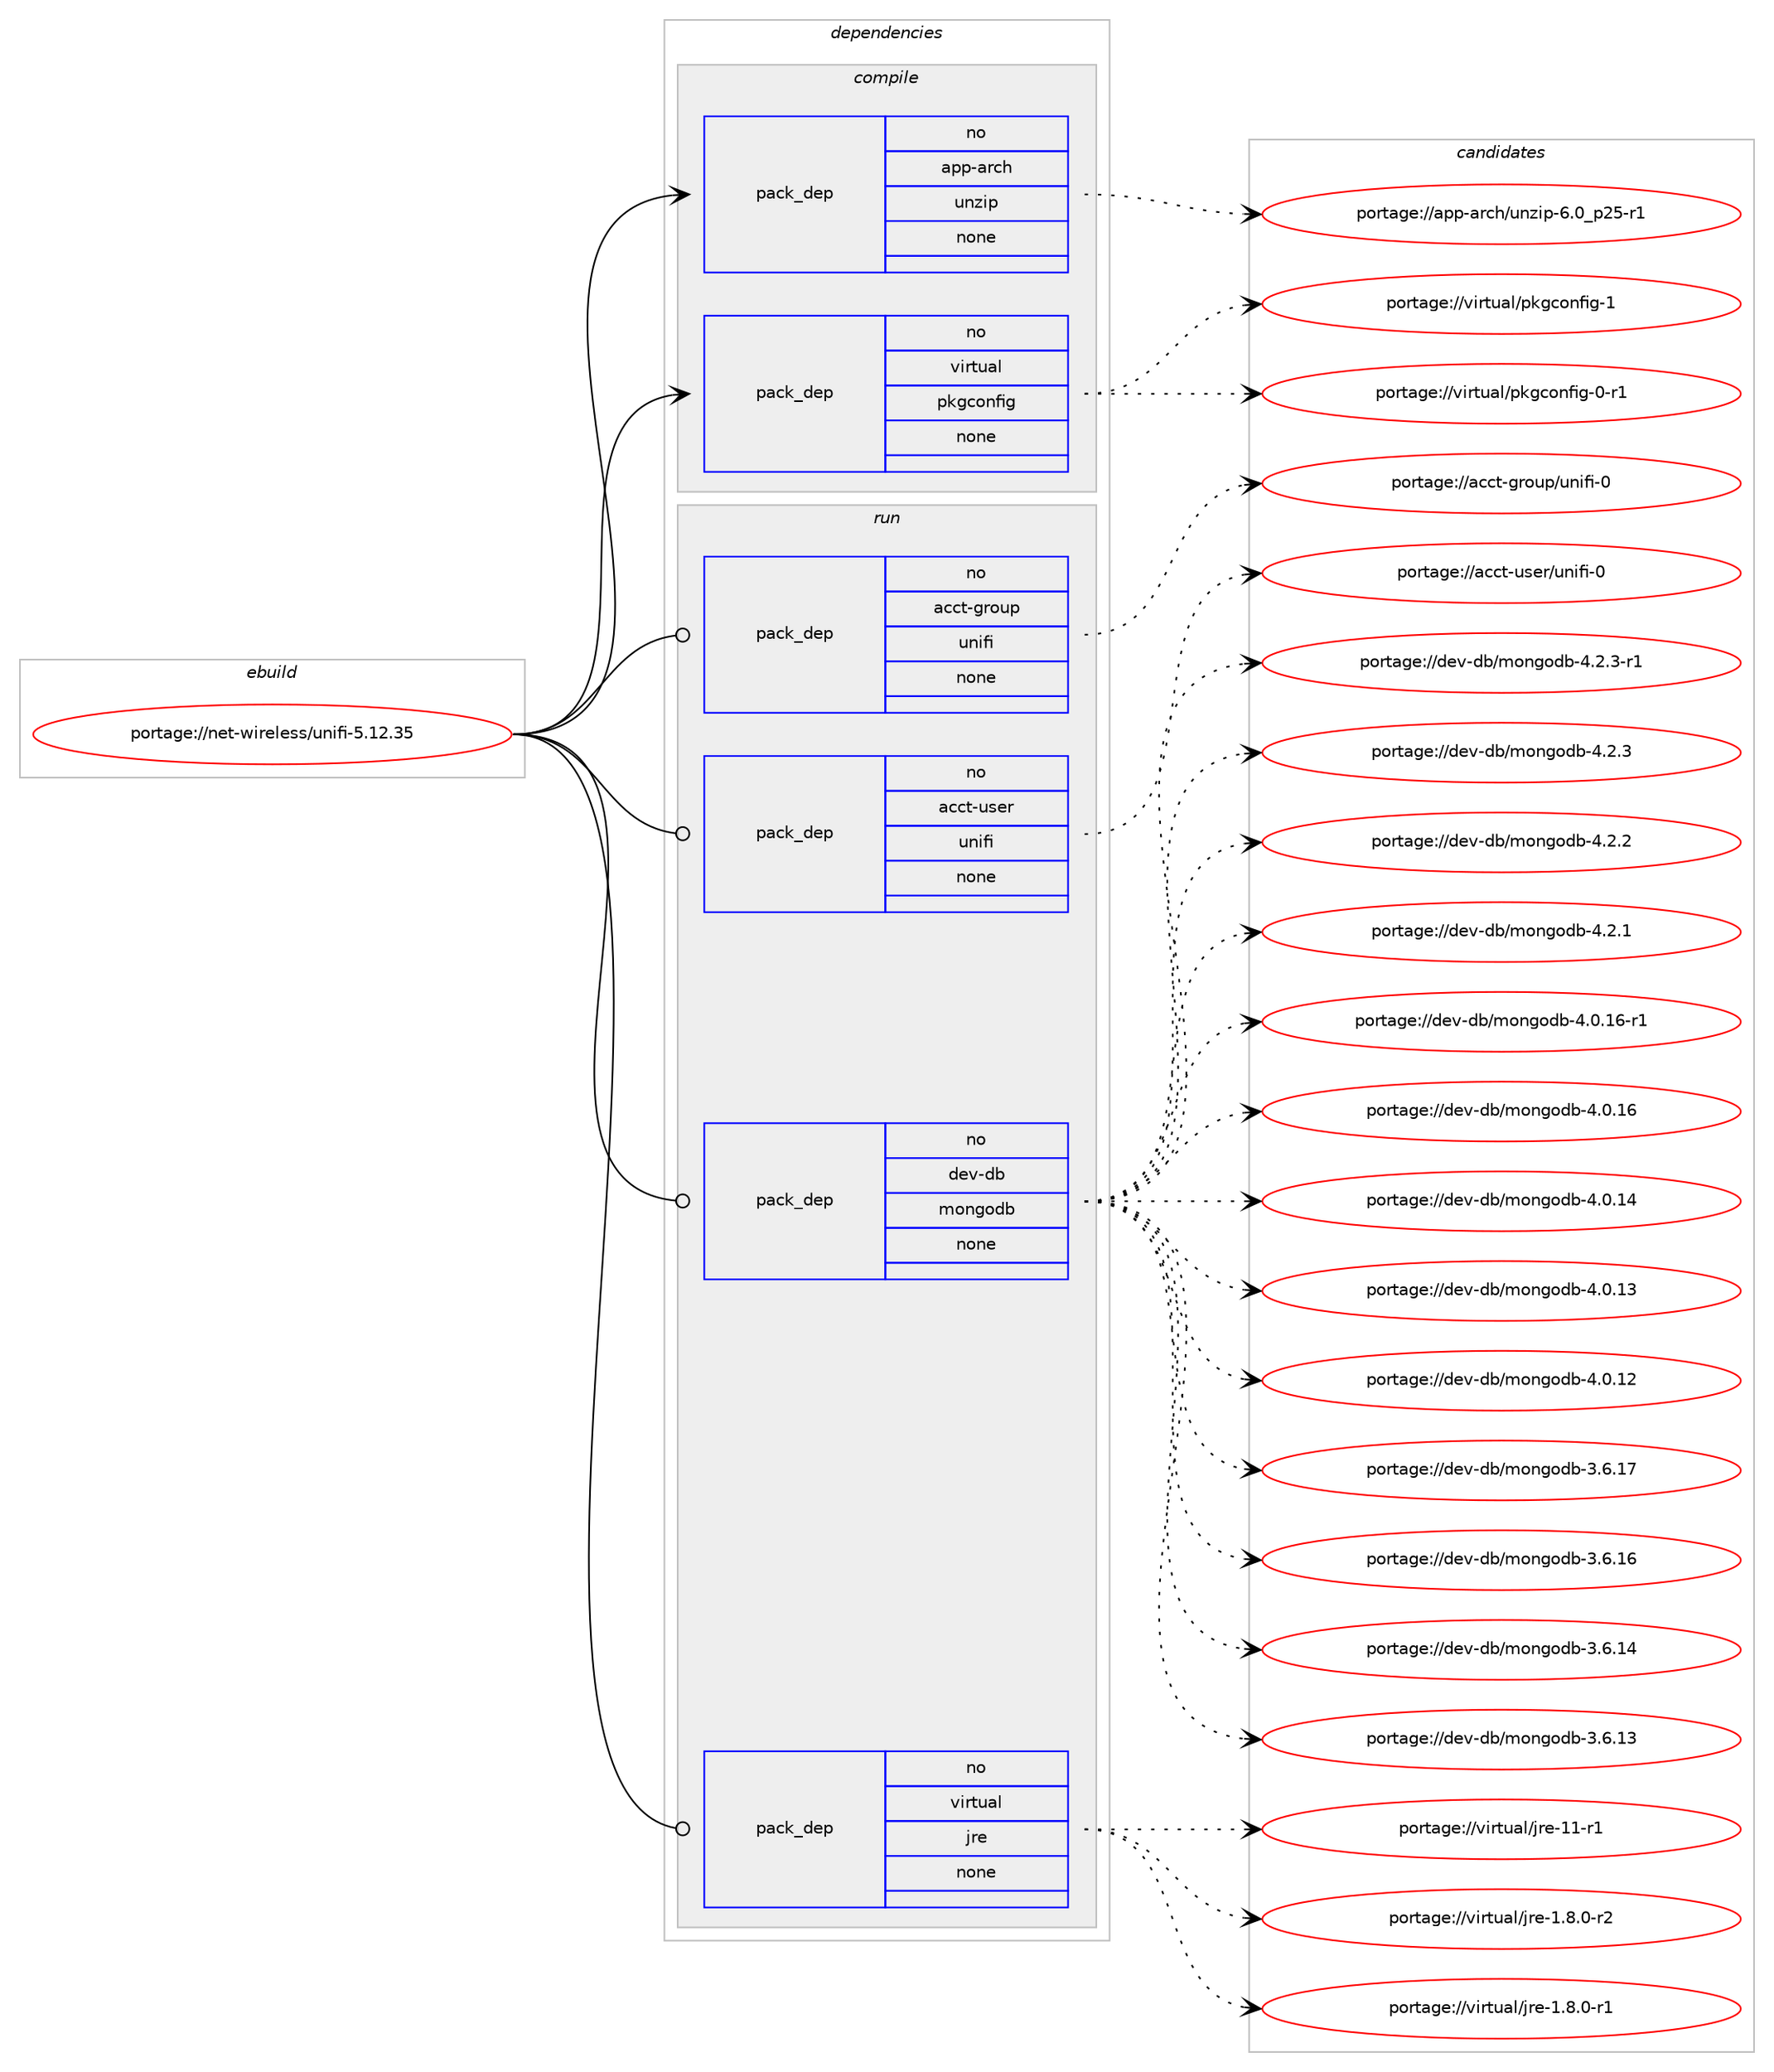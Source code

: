 digraph prolog {

# *************
# Graph options
# *************

newrank=true;
concentrate=true;
compound=true;
graph [rankdir=LR,fontname=Helvetica,fontsize=10,ranksep=1.5];#, ranksep=2.5, nodesep=0.2];
edge  [arrowhead=vee];
node  [fontname=Helvetica,fontsize=10];

# **********
# The ebuild
# **********

subgraph cluster_leftcol {
color=gray;
rank=same;
label=<<i>ebuild</i>>;
id [label="portage://net-wireless/unifi-5.12.35", color=red, width=4, href="../net-wireless/unifi-5.12.35.svg"];
}

# ****************
# The dependencies
# ****************

subgraph cluster_midcol {
color=gray;
label=<<i>dependencies</i>>;
subgraph cluster_compile {
fillcolor="#eeeeee";
style=filled;
label=<<i>compile</i>>;
subgraph pack10060 {
dependency12250 [label=<<TABLE BORDER="0" CELLBORDER="1" CELLSPACING="0" CELLPADDING="4" WIDTH="220"><TR><TD ROWSPAN="6" CELLPADDING="30">pack_dep</TD></TR><TR><TD WIDTH="110">no</TD></TR><TR><TD>app-arch</TD></TR><TR><TD>unzip</TD></TR><TR><TD>none</TD></TR><TR><TD></TD></TR></TABLE>>, shape=none, color=blue];
}
id:e -> dependency12250:w [weight=20,style="solid",arrowhead="vee"];
subgraph pack10061 {
dependency12251 [label=<<TABLE BORDER="0" CELLBORDER="1" CELLSPACING="0" CELLPADDING="4" WIDTH="220"><TR><TD ROWSPAN="6" CELLPADDING="30">pack_dep</TD></TR><TR><TD WIDTH="110">no</TD></TR><TR><TD>virtual</TD></TR><TR><TD>pkgconfig</TD></TR><TR><TD>none</TD></TR><TR><TD></TD></TR></TABLE>>, shape=none, color=blue];
}
id:e -> dependency12251:w [weight=20,style="solid",arrowhead="vee"];
}
subgraph cluster_compileandrun {
fillcolor="#eeeeee";
style=filled;
label=<<i>compile and run</i>>;
}
subgraph cluster_run {
fillcolor="#eeeeee";
style=filled;
label=<<i>run</i>>;
subgraph pack10062 {
dependency12252 [label=<<TABLE BORDER="0" CELLBORDER="1" CELLSPACING="0" CELLPADDING="4" WIDTH="220"><TR><TD ROWSPAN="6" CELLPADDING="30">pack_dep</TD></TR><TR><TD WIDTH="110">no</TD></TR><TR><TD>acct-group</TD></TR><TR><TD>unifi</TD></TR><TR><TD>none</TD></TR><TR><TD></TD></TR></TABLE>>, shape=none, color=blue];
}
id:e -> dependency12252:w [weight=20,style="solid",arrowhead="odot"];
subgraph pack10063 {
dependency12253 [label=<<TABLE BORDER="0" CELLBORDER="1" CELLSPACING="0" CELLPADDING="4" WIDTH="220"><TR><TD ROWSPAN="6" CELLPADDING="30">pack_dep</TD></TR><TR><TD WIDTH="110">no</TD></TR><TR><TD>acct-user</TD></TR><TR><TD>unifi</TD></TR><TR><TD>none</TD></TR><TR><TD></TD></TR></TABLE>>, shape=none, color=blue];
}
id:e -> dependency12253:w [weight=20,style="solid",arrowhead="odot"];
subgraph pack10064 {
dependency12254 [label=<<TABLE BORDER="0" CELLBORDER="1" CELLSPACING="0" CELLPADDING="4" WIDTH="220"><TR><TD ROWSPAN="6" CELLPADDING="30">pack_dep</TD></TR><TR><TD WIDTH="110">no</TD></TR><TR><TD>dev-db</TD></TR><TR><TD>mongodb</TD></TR><TR><TD>none</TD></TR><TR><TD></TD></TR></TABLE>>, shape=none, color=blue];
}
id:e -> dependency12254:w [weight=20,style="solid",arrowhead="odot"];
subgraph pack10065 {
dependency12255 [label=<<TABLE BORDER="0" CELLBORDER="1" CELLSPACING="0" CELLPADDING="4" WIDTH="220"><TR><TD ROWSPAN="6" CELLPADDING="30">pack_dep</TD></TR><TR><TD WIDTH="110">no</TD></TR><TR><TD>virtual</TD></TR><TR><TD>jre</TD></TR><TR><TD>none</TD></TR><TR><TD></TD></TR></TABLE>>, shape=none, color=blue];
}
id:e -> dependency12255:w [weight=20,style="solid",arrowhead="odot"];
}
}

# **************
# The candidates
# **************

subgraph cluster_choices {
rank=same;
color=gray;
label=<<i>candidates</i>>;

subgraph choice10060 {
color=black;
nodesep=1;
choice9711211245971149910447117110122105112455446489511250534511449 [label="portage://app-arch/unzip-6.0_p25-r1", color=red, width=4,href="../app-arch/unzip-6.0_p25-r1.svg"];
dependency12250:e -> choice9711211245971149910447117110122105112455446489511250534511449:w [style=dotted,weight="100"];
}
subgraph choice10061 {
color=black;
nodesep=1;
choice1181051141161179710847112107103991111101021051034549 [label="portage://virtual/pkgconfig-1", color=red, width=4,href="../virtual/pkgconfig-1.svg"];
choice11810511411611797108471121071039911111010210510345484511449 [label="portage://virtual/pkgconfig-0-r1", color=red, width=4,href="../virtual/pkgconfig-0-r1.svg"];
dependency12251:e -> choice1181051141161179710847112107103991111101021051034549:w [style=dotted,weight="100"];
dependency12251:e -> choice11810511411611797108471121071039911111010210510345484511449:w [style=dotted,weight="100"];
}
subgraph choice10062 {
color=black;
nodesep=1;
choice97999911645103114111117112471171101051021054548 [label="portage://acct-group/unifi-0", color=red, width=4,href="../acct-group/unifi-0.svg"];
dependency12252:e -> choice97999911645103114111117112471171101051021054548:w [style=dotted,weight="100"];
}
subgraph choice10063 {
color=black;
nodesep=1;
choice97999911645117115101114471171101051021054548 [label="portage://acct-user/unifi-0", color=red, width=4,href="../acct-user/unifi-0.svg"];
dependency12253:e -> choice97999911645117115101114471171101051021054548:w [style=dotted,weight="100"];
}
subgraph choice10064 {
color=black;
nodesep=1;
choice100101118451009847109111110103111100984552465046514511449 [label="portage://dev-db/mongodb-4.2.3-r1", color=red, width=4,href="../dev-db/mongodb-4.2.3-r1.svg"];
choice10010111845100984710911111010311110098455246504651 [label="portage://dev-db/mongodb-4.2.3", color=red, width=4,href="../dev-db/mongodb-4.2.3.svg"];
choice10010111845100984710911111010311110098455246504650 [label="portage://dev-db/mongodb-4.2.2", color=red, width=4,href="../dev-db/mongodb-4.2.2.svg"];
choice10010111845100984710911111010311110098455246504649 [label="portage://dev-db/mongodb-4.2.1", color=red, width=4,href="../dev-db/mongodb-4.2.1.svg"];
choice10010111845100984710911111010311110098455246484649544511449 [label="portage://dev-db/mongodb-4.0.16-r1", color=red, width=4,href="../dev-db/mongodb-4.0.16-r1.svg"];
choice1001011184510098471091111101031111009845524648464954 [label="portage://dev-db/mongodb-4.0.16", color=red, width=4,href="../dev-db/mongodb-4.0.16.svg"];
choice1001011184510098471091111101031111009845524648464952 [label="portage://dev-db/mongodb-4.0.14", color=red, width=4,href="../dev-db/mongodb-4.0.14.svg"];
choice1001011184510098471091111101031111009845524648464951 [label="portage://dev-db/mongodb-4.0.13", color=red, width=4,href="../dev-db/mongodb-4.0.13.svg"];
choice1001011184510098471091111101031111009845524648464950 [label="portage://dev-db/mongodb-4.0.12", color=red, width=4,href="../dev-db/mongodb-4.0.12.svg"];
choice1001011184510098471091111101031111009845514654464955 [label="portage://dev-db/mongodb-3.6.17", color=red, width=4,href="../dev-db/mongodb-3.6.17.svg"];
choice1001011184510098471091111101031111009845514654464954 [label="portage://dev-db/mongodb-3.6.16", color=red, width=4,href="../dev-db/mongodb-3.6.16.svg"];
choice1001011184510098471091111101031111009845514654464952 [label="portage://dev-db/mongodb-3.6.14", color=red, width=4,href="../dev-db/mongodb-3.6.14.svg"];
choice1001011184510098471091111101031111009845514654464951 [label="portage://dev-db/mongodb-3.6.13", color=red, width=4,href="../dev-db/mongodb-3.6.13.svg"];
dependency12254:e -> choice100101118451009847109111110103111100984552465046514511449:w [style=dotted,weight="100"];
dependency12254:e -> choice10010111845100984710911111010311110098455246504651:w [style=dotted,weight="100"];
dependency12254:e -> choice10010111845100984710911111010311110098455246504650:w [style=dotted,weight="100"];
dependency12254:e -> choice10010111845100984710911111010311110098455246504649:w [style=dotted,weight="100"];
dependency12254:e -> choice10010111845100984710911111010311110098455246484649544511449:w [style=dotted,weight="100"];
dependency12254:e -> choice1001011184510098471091111101031111009845524648464954:w [style=dotted,weight="100"];
dependency12254:e -> choice1001011184510098471091111101031111009845524648464952:w [style=dotted,weight="100"];
dependency12254:e -> choice1001011184510098471091111101031111009845524648464951:w [style=dotted,weight="100"];
dependency12254:e -> choice1001011184510098471091111101031111009845524648464950:w [style=dotted,weight="100"];
dependency12254:e -> choice1001011184510098471091111101031111009845514654464955:w [style=dotted,weight="100"];
dependency12254:e -> choice1001011184510098471091111101031111009845514654464954:w [style=dotted,weight="100"];
dependency12254:e -> choice1001011184510098471091111101031111009845514654464952:w [style=dotted,weight="100"];
dependency12254:e -> choice1001011184510098471091111101031111009845514654464951:w [style=dotted,weight="100"];
}
subgraph choice10065 {
color=black;
nodesep=1;
choice11810511411611797108471061141014549494511449 [label="portage://virtual/jre-11-r1", color=red, width=4,href="../virtual/jre-11-r1.svg"];
choice11810511411611797108471061141014549465646484511450 [label="portage://virtual/jre-1.8.0-r2", color=red, width=4,href="../virtual/jre-1.8.0-r2.svg"];
choice11810511411611797108471061141014549465646484511449 [label="portage://virtual/jre-1.8.0-r1", color=red, width=4,href="../virtual/jre-1.8.0-r1.svg"];
dependency12255:e -> choice11810511411611797108471061141014549494511449:w [style=dotted,weight="100"];
dependency12255:e -> choice11810511411611797108471061141014549465646484511450:w [style=dotted,weight="100"];
dependency12255:e -> choice11810511411611797108471061141014549465646484511449:w [style=dotted,weight="100"];
}
}

}
